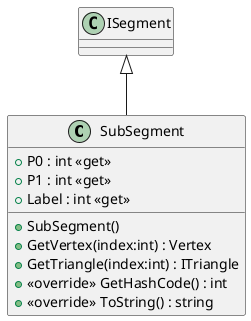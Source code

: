 @startuml
class SubSegment {
    + SubSegment()
    + P0 : int <<get>>
    + P1 : int <<get>>
    + Label : int <<get>>
    + GetVertex(index:int) : Vertex
    + GetTriangle(index:int) : ITriangle
    + <<override>> GetHashCode() : int
    + <<override>> ToString() : string
}
ISegment <|-- SubSegment
@enduml
